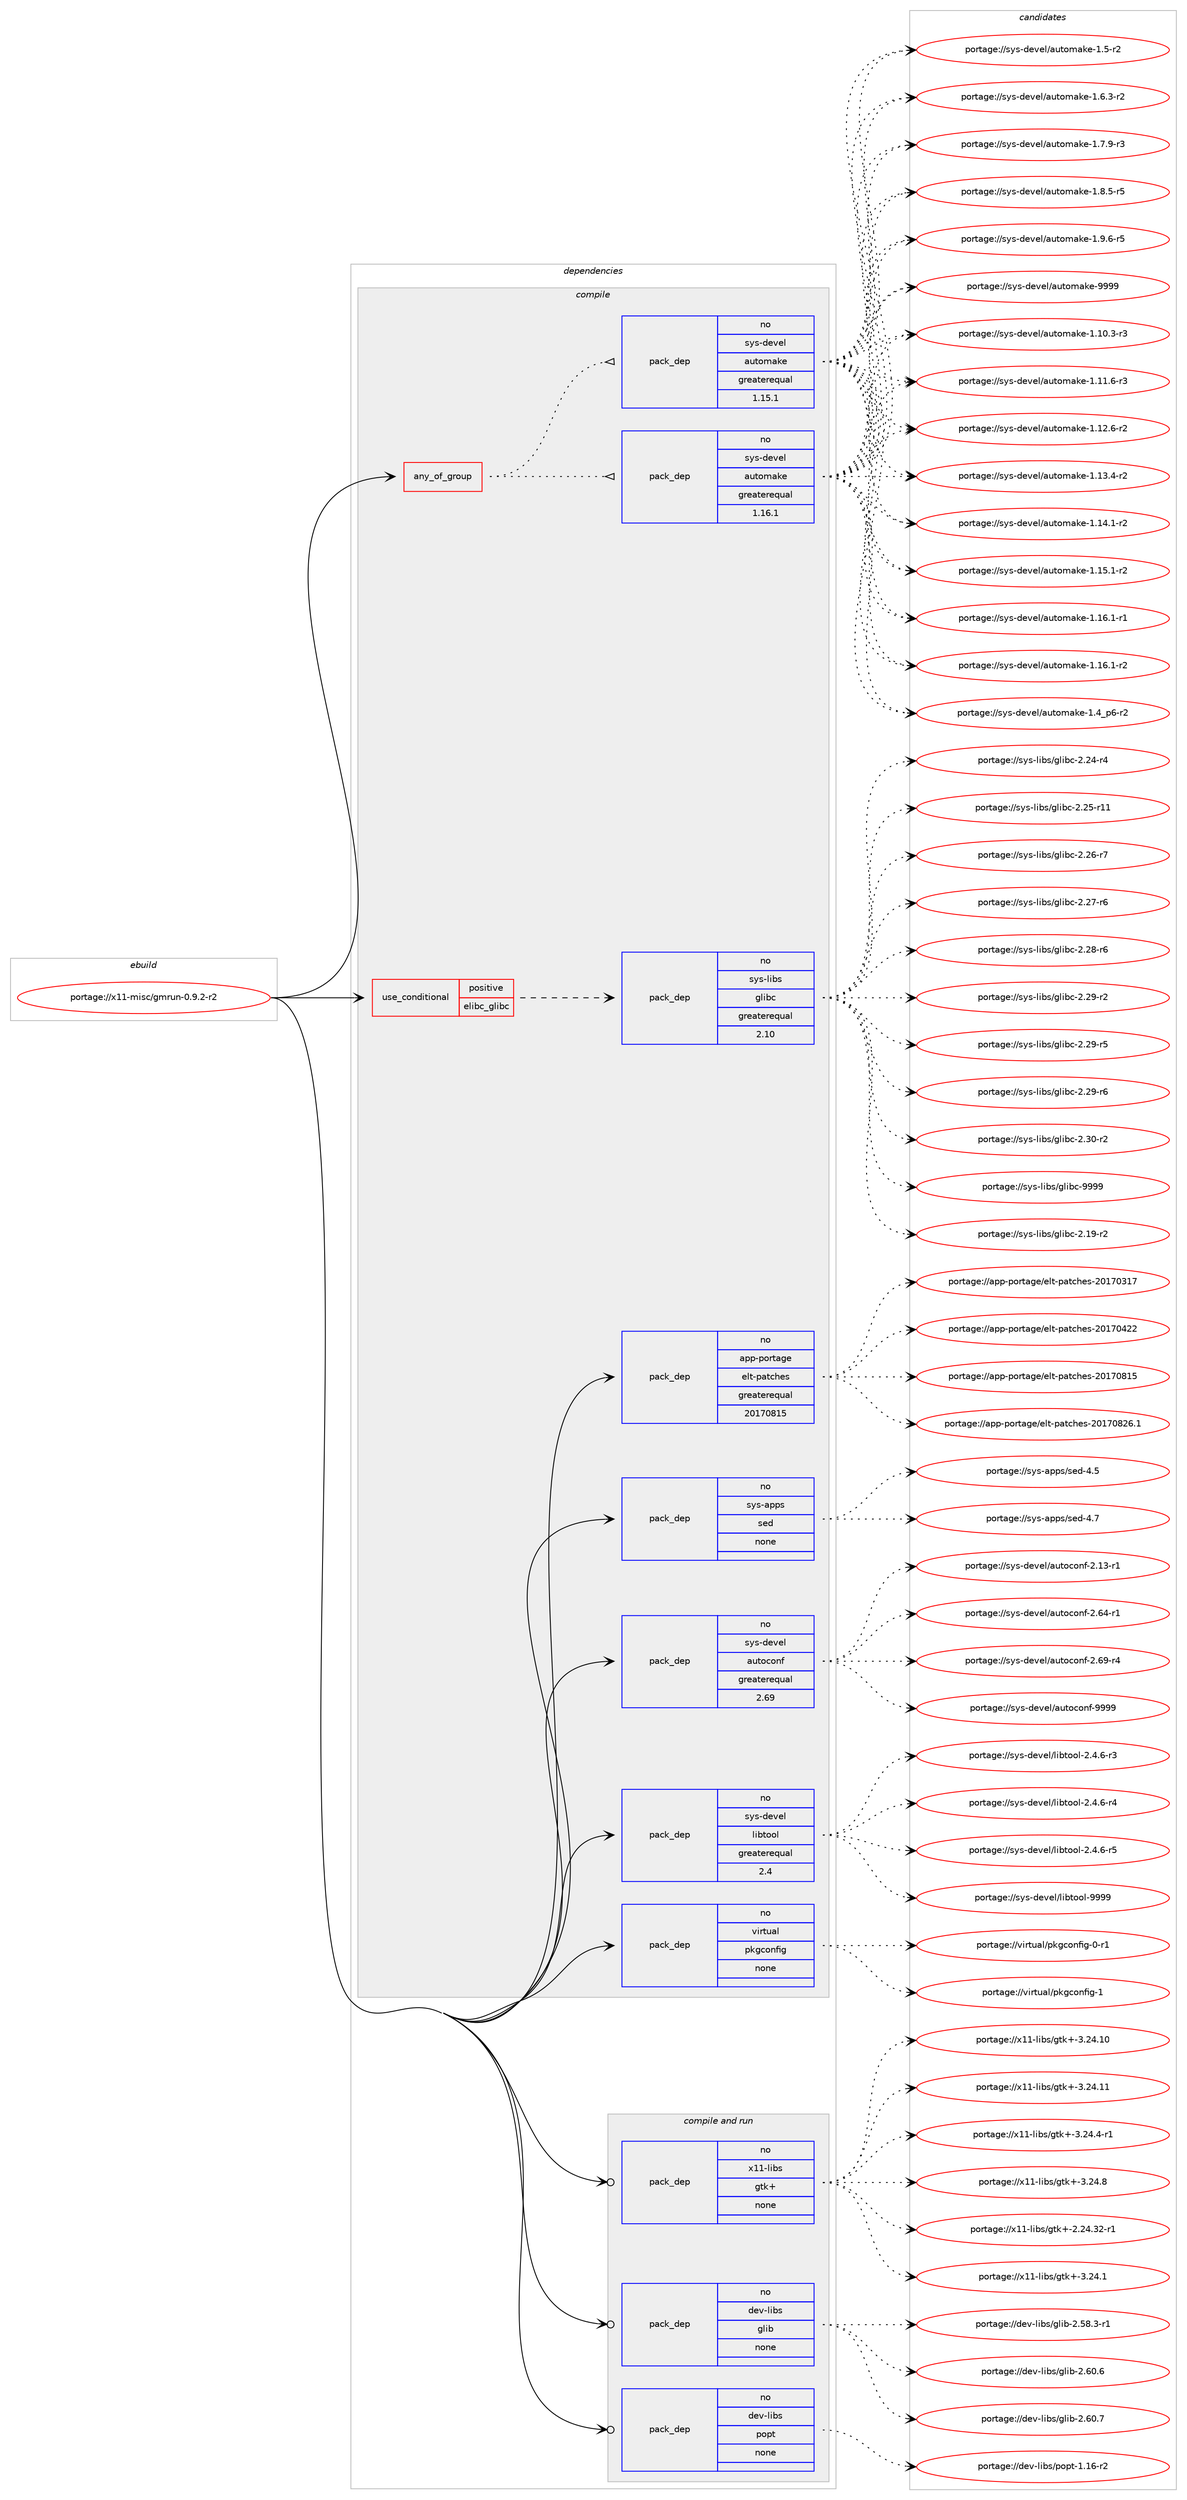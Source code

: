 digraph prolog {

# *************
# Graph options
# *************

newrank=true;
concentrate=true;
compound=true;
graph [rankdir=LR,fontname=Helvetica,fontsize=10,ranksep=1.5];#, ranksep=2.5, nodesep=0.2];
edge  [arrowhead=vee];
node  [fontname=Helvetica,fontsize=10];

# **********
# The ebuild
# **********

subgraph cluster_leftcol {
color=gray;
rank=same;
label=<<i>ebuild</i>>;
id [label="portage://x11-misc/gmrun-0.9.2-r2", color=red, width=4, href="../x11-misc/gmrun-0.9.2-r2.svg"];
}

# ****************
# The dependencies
# ****************

subgraph cluster_midcol {
color=gray;
label=<<i>dependencies</i>>;
subgraph cluster_compile {
fillcolor="#eeeeee";
style=filled;
label=<<i>compile</i>>;
subgraph any7852 {
dependency452435 [label=<<TABLE BORDER="0" CELLBORDER="1" CELLSPACING="0" CELLPADDING="4"><TR><TD CELLPADDING="10">any_of_group</TD></TR></TABLE>>, shape=none, color=red];subgraph pack335949 {
dependency452436 [label=<<TABLE BORDER="0" CELLBORDER="1" CELLSPACING="0" CELLPADDING="4" WIDTH="220"><TR><TD ROWSPAN="6" CELLPADDING="30">pack_dep</TD></TR><TR><TD WIDTH="110">no</TD></TR><TR><TD>sys-devel</TD></TR><TR><TD>automake</TD></TR><TR><TD>greaterequal</TD></TR><TR><TD>1.16.1</TD></TR></TABLE>>, shape=none, color=blue];
}
dependency452435:e -> dependency452436:w [weight=20,style="dotted",arrowhead="oinv"];
subgraph pack335950 {
dependency452437 [label=<<TABLE BORDER="0" CELLBORDER="1" CELLSPACING="0" CELLPADDING="4" WIDTH="220"><TR><TD ROWSPAN="6" CELLPADDING="30">pack_dep</TD></TR><TR><TD WIDTH="110">no</TD></TR><TR><TD>sys-devel</TD></TR><TR><TD>automake</TD></TR><TR><TD>greaterequal</TD></TR><TR><TD>1.15.1</TD></TR></TABLE>>, shape=none, color=blue];
}
dependency452435:e -> dependency452437:w [weight=20,style="dotted",arrowhead="oinv"];
}
id:e -> dependency452435:w [weight=20,style="solid",arrowhead="vee"];
subgraph cond108345 {
dependency452438 [label=<<TABLE BORDER="0" CELLBORDER="1" CELLSPACING="0" CELLPADDING="4"><TR><TD ROWSPAN="3" CELLPADDING="10">use_conditional</TD></TR><TR><TD>positive</TD></TR><TR><TD>elibc_glibc</TD></TR></TABLE>>, shape=none, color=red];
subgraph pack335951 {
dependency452439 [label=<<TABLE BORDER="0" CELLBORDER="1" CELLSPACING="0" CELLPADDING="4" WIDTH="220"><TR><TD ROWSPAN="6" CELLPADDING="30">pack_dep</TD></TR><TR><TD WIDTH="110">no</TD></TR><TR><TD>sys-libs</TD></TR><TR><TD>glibc</TD></TR><TR><TD>greaterequal</TD></TR><TR><TD>2.10</TD></TR></TABLE>>, shape=none, color=blue];
}
dependency452438:e -> dependency452439:w [weight=20,style="dashed",arrowhead="vee"];
}
id:e -> dependency452438:w [weight=20,style="solid",arrowhead="vee"];
subgraph pack335952 {
dependency452440 [label=<<TABLE BORDER="0" CELLBORDER="1" CELLSPACING="0" CELLPADDING="4" WIDTH="220"><TR><TD ROWSPAN="6" CELLPADDING="30">pack_dep</TD></TR><TR><TD WIDTH="110">no</TD></TR><TR><TD>app-portage</TD></TR><TR><TD>elt-patches</TD></TR><TR><TD>greaterequal</TD></TR><TR><TD>20170815</TD></TR></TABLE>>, shape=none, color=blue];
}
id:e -> dependency452440:w [weight=20,style="solid",arrowhead="vee"];
subgraph pack335953 {
dependency452441 [label=<<TABLE BORDER="0" CELLBORDER="1" CELLSPACING="0" CELLPADDING="4" WIDTH="220"><TR><TD ROWSPAN="6" CELLPADDING="30">pack_dep</TD></TR><TR><TD WIDTH="110">no</TD></TR><TR><TD>sys-apps</TD></TR><TR><TD>sed</TD></TR><TR><TD>none</TD></TR><TR><TD></TD></TR></TABLE>>, shape=none, color=blue];
}
id:e -> dependency452441:w [weight=20,style="solid",arrowhead="vee"];
subgraph pack335954 {
dependency452442 [label=<<TABLE BORDER="0" CELLBORDER="1" CELLSPACING="0" CELLPADDING="4" WIDTH="220"><TR><TD ROWSPAN="6" CELLPADDING="30">pack_dep</TD></TR><TR><TD WIDTH="110">no</TD></TR><TR><TD>sys-devel</TD></TR><TR><TD>autoconf</TD></TR><TR><TD>greaterequal</TD></TR><TR><TD>2.69</TD></TR></TABLE>>, shape=none, color=blue];
}
id:e -> dependency452442:w [weight=20,style="solid",arrowhead="vee"];
subgraph pack335955 {
dependency452443 [label=<<TABLE BORDER="0" CELLBORDER="1" CELLSPACING="0" CELLPADDING="4" WIDTH="220"><TR><TD ROWSPAN="6" CELLPADDING="30">pack_dep</TD></TR><TR><TD WIDTH="110">no</TD></TR><TR><TD>sys-devel</TD></TR><TR><TD>libtool</TD></TR><TR><TD>greaterequal</TD></TR><TR><TD>2.4</TD></TR></TABLE>>, shape=none, color=blue];
}
id:e -> dependency452443:w [weight=20,style="solid",arrowhead="vee"];
subgraph pack335956 {
dependency452444 [label=<<TABLE BORDER="0" CELLBORDER="1" CELLSPACING="0" CELLPADDING="4" WIDTH="220"><TR><TD ROWSPAN="6" CELLPADDING="30">pack_dep</TD></TR><TR><TD WIDTH="110">no</TD></TR><TR><TD>virtual</TD></TR><TR><TD>pkgconfig</TD></TR><TR><TD>none</TD></TR><TR><TD></TD></TR></TABLE>>, shape=none, color=blue];
}
id:e -> dependency452444:w [weight=20,style="solid",arrowhead="vee"];
}
subgraph cluster_compileandrun {
fillcolor="#eeeeee";
style=filled;
label=<<i>compile and run</i>>;
subgraph pack335957 {
dependency452445 [label=<<TABLE BORDER="0" CELLBORDER="1" CELLSPACING="0" CELLPADDING="4" WIDTH="220"><TR><TD ROWSPAN="6" CELLPADDING="30">pack_dep</TD></TR><TR><TD WIDTH="110">no</TD></TR><TR><TD>dev-libs</TD></TR><TR><TD>glib</TD></TR><TR><TD>none</TD></TR><TR><TD></TD></TR></TABLE>>, shape=none, color=blue];
}
id:e -> dependency452445:w [weight=20,style="solid",arrowhead="odotvee"];
subgraph pack335958 {
dependency452446 [label=<<TABLE BORDER="0" CELLBORDER="1" CELLSPACING="0" CELLPADDING="4" WIDTH="220"><TR><TD ROWSPAN="6" CELLPADDING="30">pack_dep</TD></TR><TR><TD WIDTH="110">no</TD></TR><TR><TD>dev-libs</TD></TR><TR><TD>popt</TD></TR><TR><TD>none</TD></TR><TR><TD></TD></TR></TABLE>>, shape=none, color=blue];
}
id:e -> dependency452446:w [weight=20,style="solid",arrowhead="odotvee"];
subgraph pack335959 {
dependency452447 [label=<<TABLE BORDER="0" CELLBORDER="1" CELLSPACING="0" CELLPADDING="4" WIDTH="220"><TR><TD ROWSPAN="6" CELLPADDING="30">pack_dep</TD></TR><TR><TD WIDTH="110">no</TD></TR><TR><TD>x11-libs</TD></TR><TR><TD>gtk+</TD></TR><TR><TD>none</TD></TR><TR><TD></TD></TR></TABLE>>, shape=none, color=blue];
}
id:e -> dependency452447:w [weight=20,style="solid",arrowhead="odotvee"];
}
subgraph cluster_run {
fillcolor="#eeeeee";
style=filled;
label=<<i>run</i>>;
}
}

# **************
# The candidates
# **************

subgraph cluster_choices {
rank=same;
color=gray;
label=<<i>candidates</i>>;

subgraph choice335949 {
color=black;
nodesep=1;
choiceportage11512111545100101118101108479711711611110997107101454946494846514511451 [label="portage://sys-devel/automake-1.10.3-r3", color=red, width=4,href="../sys-devel/automake-1.10.3-r3.svg"];
choiceportage11512111545100101118101108479711711611110997107101454946494946544511451 [label="portage://sys-devel/automake-1.11.6-r3", color=red, width=4,href="../sys-devel/automake-1.11.6-r3.svg"];
choiceportage11512111545100101118101108479711711611110997107101454946495046544511450 [label="portage://sys-devel/automake-1.12.6-r2", color=red, width=4,href="../sys-devel/automake-1.12.6-r2.svg"];
choiceportage11512111545100101118101108479711711611110997107101454946495146524511450 [label="portage://sys-devel/automake-1.13.4-r2", color=red, width=4,href="../sys-devel/automake-1.13.4-r2.svg"];
choiceportage11512111545100101118101108479711711611110997107101454946495246494511450 [label="portage://sys-devel/automake-1.14.1-r2", color=red, width=4,href="../sys-devel/automake-1.14.1-r2.svg"];
choiceportage11512111545100101118101108479711711611110997107101454946495346494511450 [label="portage://sys-devel/automake-1.15.1-r2", color=red, width=4,href="../sys-devel/automake-1.15.1-r2.svg"];
choiceportage11512111545100101118101108479711711611110997107101454946495446494511449 [label="portage://sys-devel/automake-1.16.1-r1", color=red, width=4,href="../sys-devel/automake-1.16.1-r1.svg"];
choiceportage11512111545100101118101108479711711611110997107101454946495446494511450 [label="portage://sys-devel/automake-1.16.1-r2", color=red, width=4,href="../sys-devel/automake-1.16.1-r2.svg"];
choiceportage115121115451001011181011084797117116111109971071014549465295112544511450 [label="portage://sys-devel/automake-1.4_p6-r2", color=red, width=4,href="../sys-devel/automake-1.4_p6-r2.svg"];
choiceportage11512111545100101118101108479711711611110997107101454946534511450 [label="portage://sys-devel/automake-1.5-r2", color=red, width=4,href="../sys-devel/automake-1.5-r2.svg"];
choiceportage115121115451001011181011084797117116111109971071014549465446514511450 [label="portage://sys-devel/automake-1.6.3-r2", color=red, width=4,href="../sys-devel/automake-1.6.3-r2.svg"];
choiceportage115121115451001011181011084797117116111109971071014549465546574511451 [label="portage://sys-devel/automake-1.7.9-r3", color=red, width=4,href="../sys-devel/automake-1.7.9-r3.svg"];
choiceportage115121115451001011181011084797117116111109971071014549465646534511453 [label="portage://sys-devel/automake-1.8.5-r5", color=red, width=4,href="../sys-devel/automake-1.8.5-r5.svg"];
choiceportage115121115451001011181011084797117116111109971071014549465746544511453 [label="portage://sys-devel/automake-1.9.6-r5", color=red, width=4,href="../sys-devel/automake-1.9.6-r5.svg"];
choiceportage115121115451001011181011084797117116111109971071014557575757 [label="portage://sys-devel/automake-9999", color=red, width=4,href="../sys-devel/automake-9999.svg"];
dependency452436:e -> choiceportage11512111545100101118101108479711711611110997107101454946494846514511451:w [style=dotted,weight="100"];
dependency452436:e -> choiceportage11512111545100101118101108479711711611110997107101454946494946544511451:w [style=dotted,weight="100"];
dependency452436:e -> choiceportage11512111545100101118101108479711711611110997107101454946495046544511450:w [style=dotted,weight="100"];
dependency452436:e -> choiceportage11512111545100101118101108479711711611110997107101454946495146524511450:w [style=dotted,weight="100"];
dependency452436:e -> choiceportage11512111545100101118101108479711711611110997107101454946495246494511450:w [style=dotted,weight="100"];
dependency452436:e -> choiceportage11512111545100101118101108479711711611110997107101454946495346494511450:w [style=dotted,weight="100"];
dependency452436:e -> choiceportage11512111545100101118101108479711711611110997107101454946495446494511449:w [style=dotted,weight="100"];
dependency452436:e -> choiceportage11512111545100101118101108479711711611110997107101454946495446494511450:w [style=dotted,weight="100"];
dependency452436:e -> choiceportage115121115451001011181011084797117116111109971071014549465295112544511450:w [style=dotted,weight="100"];
dependency452436:e -> choiceportage11512111545100101118101108479711711611110997107101454946534511450:w [style=dotted,weight="100"];
dependency452436:e -> choiceportage115121115451001011181011084797117116111109971071014549465446514511450:w [style=dotted,weight="100"];
dependency452436:e -> choiceportage115121115451001011181011084797117116111109971071014549465546574511451:w [style=dotted,weight="100"];
dependency452436:e -> choiceportage115121115451001011181011084797117116111109971071014549465646534511453:w [style=dotted,weight="100"];
dependency452436:e -> choiceportage115121115451001011181011084797117116111109971071014549465746544511453:w [style=dotted,weight="100"];
dependency452436:e -> choiceportage115121115451001011181011084797117116111109971071014557575757:w [style=dotted,weight="100"];
}
subgraph choice335950 {
color=black;
nodesep=1;
choiceportage11512111545100101118101108479711711611110997107101454946494846514511451 [label="portage://sys-devel/automake-1.10.3-r3", color=red, width=4,href="../sys-devel/automake-1.10.3-r3.svg"];
choiceportage11512111545100101118101108479711711611110997107101454946494946544511451 [label="portage://sys-devel/automake-1.11.6-r3", color=red, width=4,href="../sys-devel/automake-1.11.6-r3.svg"];
choiceportage11512111545100101118101108479711711611110997107101454946495046544511450 [label="portage://sys-devel/automake-1.12.6-r2", color=red, width=4,href="../sys-devel/automake-1.12.6-r2.svg"];
choiceportage11512111545100101118101108479711711611110997107101454946495146524511450 [label="portage://sys-devel/automake-1.13.4-r2", color=red, width=4,href="../sys-devel/automake-1.13.4-r2.svg"];
choiceportage11512111545100101118101108479711711611110997107101454946495246494511450 [label="portage://sys-devel/automake-1.14.1-r2", color=red, width=4,href="../sys-devel/automake-1.14.1-r2.svg"];
choiceportage11512111545100101118101108479711711611110997107101454946495346494511450 [label="portage://sys-devel/automake-1.15.1-r2", color=red, width=4,href="../sys-devel/automake-1.15.1-r2.svg"];
choiceportage11512111545100101118101108479711711611110997107101454946495446494511449 [label="portage://sys-devel/automake-1.16.1-r1", color=red, width=4,href="../sys-devel/automake-1.16.1-r1.svg"];
choiceportage11512111545100101118101108479711711611110997107101454946495446494511450 [label="portage://sys-devel/automake-1.16.1-r2", color=red, width=4,href="../sys-devel/automake-1.16.1-r2.svg"];
choiceportage115121115451001011181011084797117116111109971071014549465295112544511450 [label="portage://sys-devel/automake-1.4_p6-r2", color=red, width=4,href="../sys-devel/automake-1.4_p6-r2.svg"];
choiceportage11512111545100101118101108479711711611110997107101454946534511450 [label="portage://sys-devel/automake-1.5-r2", color=red, width=4,href="../sys-devel/automake-1.5-r2.svg"];
choiceportage115121115451001011181011084797117116111109971071014549465446514511450 [label="portage://sys-devel/automake-1.6.3-r2", color=red, width=4,href="../sys-devel/automake-1.6.3-r2.svg"];
choiceportage115121115451001011181011084797117116111109971071014549465546574511451 [label="portage://sys-devel/automake-1.7.9-r3", color=red, width=4,href="../sys-devel/automake-1.7.9-r3.svg"];
choiceportage115121115451001011181011084797117116111109971071014549465646534511453 [label="portage://sys-devel/automake-1.8.5-r5", color=red, width=4,href="../sys-devel/automake-1.8.5-r5.svg"];
choiceportage115121115451001011181011084797117116111109971071014549465746544511453 [label="portage://sys-devel/automake-1.9.6-r5", color=red, width=4,href="../sys-devel/automake-1.9.6-r5.svg"];
choiceportage115121115451001011181011084797117116111109971071014557575757 [label="portage://sys-devel/automake-9999", color=red, width=4,href="../sys-devel/automake-9999.svg"];
dependency452437:e -> choiceportage11512111545100101118101108479711711611110997107101454946494846514511451:w [style=dotted,weight="100"];
dependency452437:e -> choiceportage11512111545100101118101108479711711611110997107101454946494946544511451:w [style=dotted,weight="100"];
dependency452437:e -> choiceportage11512111545100101118101108479711711611110997107101454946495046544511450:w [style=dotted,weight="100"];
dependency452437:e -> choiceportage11512111545100101118101108479711711611110997107101454946495146524511450:w [style=dotted,weight="100"];
dependency452437:e -> choiceportage11512111545100101118101108479711711611110997107101454946495246494511450:w [style=dotted,weight="100"];
dependency452437:e -> choiceportage11512111545100101118101108479711711611110997107101454946495346494511450:w [style=dotted,weight="100"];
dependency452437:e -> choiceportage11512111545100101118101108479711711611110997107101454946495446494511449:w [style=dotted,weight="100"];
dependency452437:e -> choiceportage11512111545100101118101108479711711611110997107101454946495446494511450:w [style=dotted,weight="100"];
dependency452437:e -> choiceportage115121115451001011181011084797117116111109971071014549465295112544511450:w [style=dotted,weight="100"];
dependency452437:e -> choiceportage11512111545100101118101108479711711611110997107101454946534511450:w [style=dotted,weight="100"];
dependency452437:e -> choiceportage115121115451001011181011084797117116111109971071014549465446514511450:w [style=dotted,weight="100"];
dependency452437:e -> choiceportage115121115451001011181011084797117116111109971071014549465546574511451:w [style=dotted,weight="100"];
dependency452437:e -> choiceportage115121115451001011181011084797117116111109971071014549465646534511453:w [style=dotted,weight="100"];
dependency452437:e -> choiceportage115121115451001011181011084797117116111109971071014549465746544511453:w [style=dotted,weight="100"];
dependency452437:e -> choiceportage115121115451001011181011084797117116111109971071014557575757:w [style=dotted,weight="100"];
}
subgraph choice335951 {
color=black;
nodesep=1;
choiceportage115121115451081059811547103108105989945504649574511450 [label="portage://sys-libs/glibc-2.19-r2", color=red, width=4,href="../sys-libs/glibc-2.19-r2.svg"];
choiceportage115121115451081059811547103108105989945504650524511452 [label="portage://sys-libs/glibc-2.24-r4", color=red, width=4,href="../sys-libs/glibc-2.24-r4.svg"];
choiceportage11512111545108105981154710310810598994550465053451144949 [label="portage://sys-libs/glibc-2.25-r11", color=red, width=4,href="../sys-libs/glibc-2.25-r11.svg"];
choiceportage115121115451081059811547103108105989945504650544511455 [label="portage://sys-libs/glibc-2.26-r7", color=red, width=4,href="../sys-libs/glibc-2.26-r7.svg"];
choiceportage115121115451081059811547103108105989945504650554511454 [label="portage://sys-libs/glibc-2.27-r6", color=red, width=4,href="../sys-libs/glibc-2.27-r6.svg"];
choiceportage115121115451081059811547103108105989945504650564511454 [label="portage://sys-libs/glibc-2.28-r6", color=red, width=4,href="../sys-libs/glibc-2.28-r6.svg"];
choiceportage115121115451081059811547103108105989945504650574511450 [label="portage://sys-libs/glibc-2.29-r2", color=red, width=4,href="../sys-libs/glibc-2.29-r2.svg"];
choiceportage115121115451081059811547103108105989945504650574511453 [label="portage://sys-libs/glibc-2.29-r5", color=red, width=4,href="../sys-libs/glibc-2.29-r5.svg"];
choiceportage115121115451081059811547103108105989945504650574511454 [label="portage://sys-libs/glibc-2.29-r6", color=red, width=4,href="../sys-libs/glibc-2.29-r6.svg"];
choiceportage115121115451081059811547103108105989945504651484511450 [label="portage://sys-libs/glibc-2.30-r2", color=red, width=4,href="../sys-libs/glibc-2.30-r2.svg"];
choiceportage11512111545108105981154710310810598994557575757 [label="portage://sys-libs/glibc-9999", color=red, width=4,href="../sys-libs/glibc-9999.svg"];
dependency452439:e -> choiceportage115121115451081059811547103108105989945504649574511450:w [style=dotted,weight="100"];
dependency452439:e -> choiceportage115121115451081059811547103108105989945504650524511452:w [style=dotted,weight="100"];
dependency452439:e -> choiceportage11512111545108105981154710310810598994550465053451144949:w [style=dotted,weight="100"];
dependency452439:e -> choiceportage115121115451081059811547103108105989945504650544511455:w [style=dotted,weight="100"];
dependency452439:e -> choiceportage115121115451081059811547103108105989945504650554511454:w [style=dotted,weight="100"];
dependency452439:e -> choiceportage115121115451081059811547103108105989945504650564511454:w [style=dotted,weight="100"];
dependency452439:e -> choiceportage115121115451081059811547103108105989945504650574511450:w [style=dotted,weight="100"];
dependency452439:e -> choiceportage115121115451081059811547103108105989945504650574511453:w [style=dotted,weight="100"];
dependency452439:e -> choiceportage115121115451081059811547103108105989945504650574511454:w [style=dotted,weight="100"];
dependency452439:e -> choiceportage115121115451081059811547103108105989945504651484511450:w [style=dotted,weight="100"];
dependency452439:e -> choiceportage11512111545108105981154710310810598994557575757:w [style=dotted,weight="100"];
}
subgraph choice335952 {
color=black;
nodesep=1;
choiceportage97112112451121111141169710310147101108116451129711699104101115455048495548514955 [label="portage://app-portage/elt-patches-20170317", color=red, width=4,href="../app-portage/elt-patches-20170317.svg"];
choiceportage97112112451121111141169710310147101108116451129711699104101115455048495548525050 [label="portage://app-portage/elt-patches-20170422", color=red, width=4,href="../app-portage/elt-patches-20170422.svg"];
choiceportage97112112451121111141169710310147101108116451129711699104101115455048495548564953 [label="portage://app-portage/elt-patches-20170815", color=red, width=4,href="../app-portage/elt-patches-20170815.svg"];
choiceportage971121124511211111411697103101471011081164511297116991041011154550484955485650544649 [label="portage://app-portage/elt-patches-20170826.1", color=red, width=4,href="../app-portage/elt-patches-20170826.1.svg"];
dependency452440:e -> choiceportage97112112451121111141169710310147101108116451129711699104101115455048495548514955:w [style=dotted,weight="100"];
dependency452440:e -> choiceportage97112112451121111141169710310147101108116451129711699104101115455048495548525050:w [style=dotted,weight="100"];
dependency452440:e -> choiceportage97112112451121111141169710310147101108116451129711699104101115455048495548564953:w [style=dotted,weight="100"];
dependency452440:e -> choiceportage971121124511211111411697103101471011081164511297116991041011154550484955485650544649:w [style=dotted,weight="100"];
}
subgraph choice335953 {
color=black;
nodesep=1;
choiceportage11512111545971121121154711510110045524653 [label="portage://sys-apps/sed-4.5", color=red, width=4,href="../sys-apps/sed-4.5.svg"];
choiceportage11512111545971121121154711510110045524655 [label="portage://sys-apps/sed-4.7", color=red, width=4,href="../sys-apps/sed-4.7.svg"];
dependency452441:e -> choiceportage11512111545971121121154711510110045524653:w [style=dotted,weight="100"];
dependency452441:e -> choiceportage11512111545971121121154711510110045524655:w [style=dotted,weight="100"];
}
subgraph choice335954 {
color=black;
nodesep=1;
choiceportage1151211154510010111810110847971171161119911111010245504649514511449 [label="portage://sys-devel/autoconf-2.13-r1", color=red, width=4,href="../sys-devel/autoconf-2.13-r1.svg"];
choiceportage1151211154510010111810110847971171161119911111010245504654524511449 [label="portage://sys-devel/autoconf-2.64-r1", color=red, width=4,href="../sys-devel/autoconf-2.64-r1.svg"];
choiceportage1151211154510010111810110847971171161119911111010245504654574511452 [label="portage://sys-devel/autoconf-2.69-r4", color=red, width=4,href="../sys-devel/autoconf-2.69-r4.svg"];
choiceportage115121115451001011181011084797117116111991111101024557575757 [label="portage://sys-devel/autoconf-9999", color=red, width=4,href="../sys-devel/autoconf-9999.svg"];
dependency452442:e -> choiceportage1151211154510010111810110847971171161119911111010245504649514511449:w [style=dotted,weight="100"];
dependency452442:e -> choiceportage1151211154510010111810110847971171161119911111010245504654524511449:w [style=dotted,weight="100"];
dependency452442:e -> choiceportage1151211154510010111810110847971171161119911111010245504654574511452:w [style=dotted,weight="100"];
dependency452442:e -> choiceportage115121115451001011181011084797117116111991111101024557575757:w [style=dotted,weight="100"];
}
subgraph choice335955 {
color=black;
nodesep=1;
choiceportage1151211154510010111810110847108105981161111111084550465246544511451 [label="portage://sys-devel/libtool-2.4.6-r3", color=red, width=4,href="../sys-devel/libtool-2.4.6-r3.svg"];
choiceportage1151211154510010111810110847108105981161111111084550465246544511452 [label="portage://sys-devel/libtool-2.4.6-r4", color=red, width=4,href="../sys-devel/libtool-2.4.6-r4.svg"];
choiceportage1151211154510010111810110847108105981161111111084550465246544511453 [label="portage://sys-devel/libtool-2.4.6-r5", color=red, width=4,href="../sys-devel/libtool-2.4.6-r5.svg"];
choiceportage1151211154510010111810110847108105981161111111084557575757 [label="portage://sys-devel/libtool-9999", color=red, width=4,href="../sys-devel/libtool-9999.svg"];
dependency452443:e -> choiceportage1151211154510010111810110847108105981161111111084550465246544511451:w [style=dotted,weight="100"];
dependency452443:e -> choiceportage1151211154510010111810110847108105981161111111084550465246544511452:w [style=dotted,weight="100"];
dependency452443:e -> choiceportage1151211154510010111810110847108105981161111111084550465246544511453:w [style=dotted,weight="100"];
dependency452443:e -> choiceportage1151211154510010111810110847108105981161111111084557575757:w [style=dotted,weight="100"];
}
subgraph choice335956 {
color=black;
nodesep=1;
choiceportage11810511411611797108471121071039911111010210510345484511449 [label="portage://virtual/pkgconfig-0-r1", color=red, width=4,href="../virtual/pkgconfig-0-r1.svg"];
choiceportage1181051141161179710847112107103991111101021051034549 [label="portage://virtual/pkgconfig-1", color=red, width=4,href="../virtual/pkgconfig-1.svg"];
dependency452444:e -> choiceportage11810511411611797108471121071039911111010210510345484511449:w [style=dotted,weight="100"];
dependency452444:e -> choiceportage1181051141161179710847112107103991111101021051034549:w [style=dotted,weight="100"];
}
subgraph choice335957 {
color=black;
nodesep=1;
choiceportage10010111845108105981154710310810598455046535646514511449 [label="portage://dev-libs/glib-2.58.3-r1", color=red, width=4,href="../dev-libs/glib-2.58.3-r1.svg"];
choiceportage1001011184510810598115471031081059845504654484654 [label="portage://dev-libs/glib-2.60.6", color=red, width=4,href="../dev-libs/glib-2.60.6.svg"];
choiceportage1001011184510810598115471031081059845504654484655 [label="portage://dev-libs/glib-2.60.7", color=red, width=4,href="../dev-libs/glib-2.60.7.svg"];
dependency452445:e -> choiceportage10010111845108105981154710310810598455046535646514511449:w [style=dotted,weight="100"];
dependency452445:e -> choiceportage1001011184510810598115471031081059845504654484654:w [style=dotted,weight="100"];
dependency452445:e -> choiceportage1001011184510810598115471031081059845504654484655:w [style=dotted,weight="100"];
}
subgraph choice335958 {
color=black;
nodesep=1;
choiceportage10010111845108105981154711211111211645494649544511450 [label="portage://dev-libs/popt-1.16-r2", color=red, width=4,href="../dev-libs/popt-1.16-r2.svg"];
dependency452446:e -> choiceportage10010111845108105981154711211111211645494649544511450:w [style=dotted,weight="100"];
}
subgraph choice335959 {
color=black;
nodesep=1;
choiceportage12049494510810598115471031161074345504650524651504511449 [label="portage://x11-libs/gtk+-2.24.32-r1", color=red, width=4,href="../x11-libs/gtk+-2.24.32-r1.svg"];
choiceportage12049494510810598115471031161074345514650524649 [label="portage://x11-libs/gtk+-3.24.1", color=red, width=4,href="../x11-libs/gtk+-3.24.1.svg"];
choiceportage1204949451081059811547103116107434551465052464948 [label="portage://x11-libs/gtk+-3.24.10", color=red, width=4,href="../x11-libs/gtk+-3.24.10.svg"];
choiceportage1204949451081059811547103116107434551465052464949 [label="portage://x11-libs/gtk+-3.24.11", color=red, width=4,href="../x11-libs/gtk+-3.24.11.svg"];
choiceportage120494945108105981154710311610743455146505246524511449 [label="portage://x11-libs/gtk+-3.24.4-r1", color=red, width=4,href="../x11-libs/gtk+-3.24.4-r1.svg"];
choiceportage12049494510810598115471031161074345514650524656 [label="portage://x11-libs/gtk+-3.24.8", color=red, width=4,href="../x11-libs/gtk+-3.24.8.svg"];
dependency452447:e -> choiceportage12049494510810598115471031161074345504650524651504511449:w [style=dotted,weight="100"];
dependency452447:e -> choiceportage12049494510810598115471031161074345514650524649:w [style=dotted,weight="100"];
dependency452447:e -> choiceportage1204949451081059811547103116107434551465052464948:w [style=dotted,weight="100"];
dependency452447:e -> choiceportage1204949451081059811547103116107434551465052464949:w [style=dotted,weight="100"];
dependency452447:e -> choiceportage120494945108105981154710311610743455146505246524511449:w [style=dotted,weight="100"];
dependency452447:e -> choiceportage12049494510810598115471031161074345514650524656:w [style=dotted,weight="100"];
}
}

}
